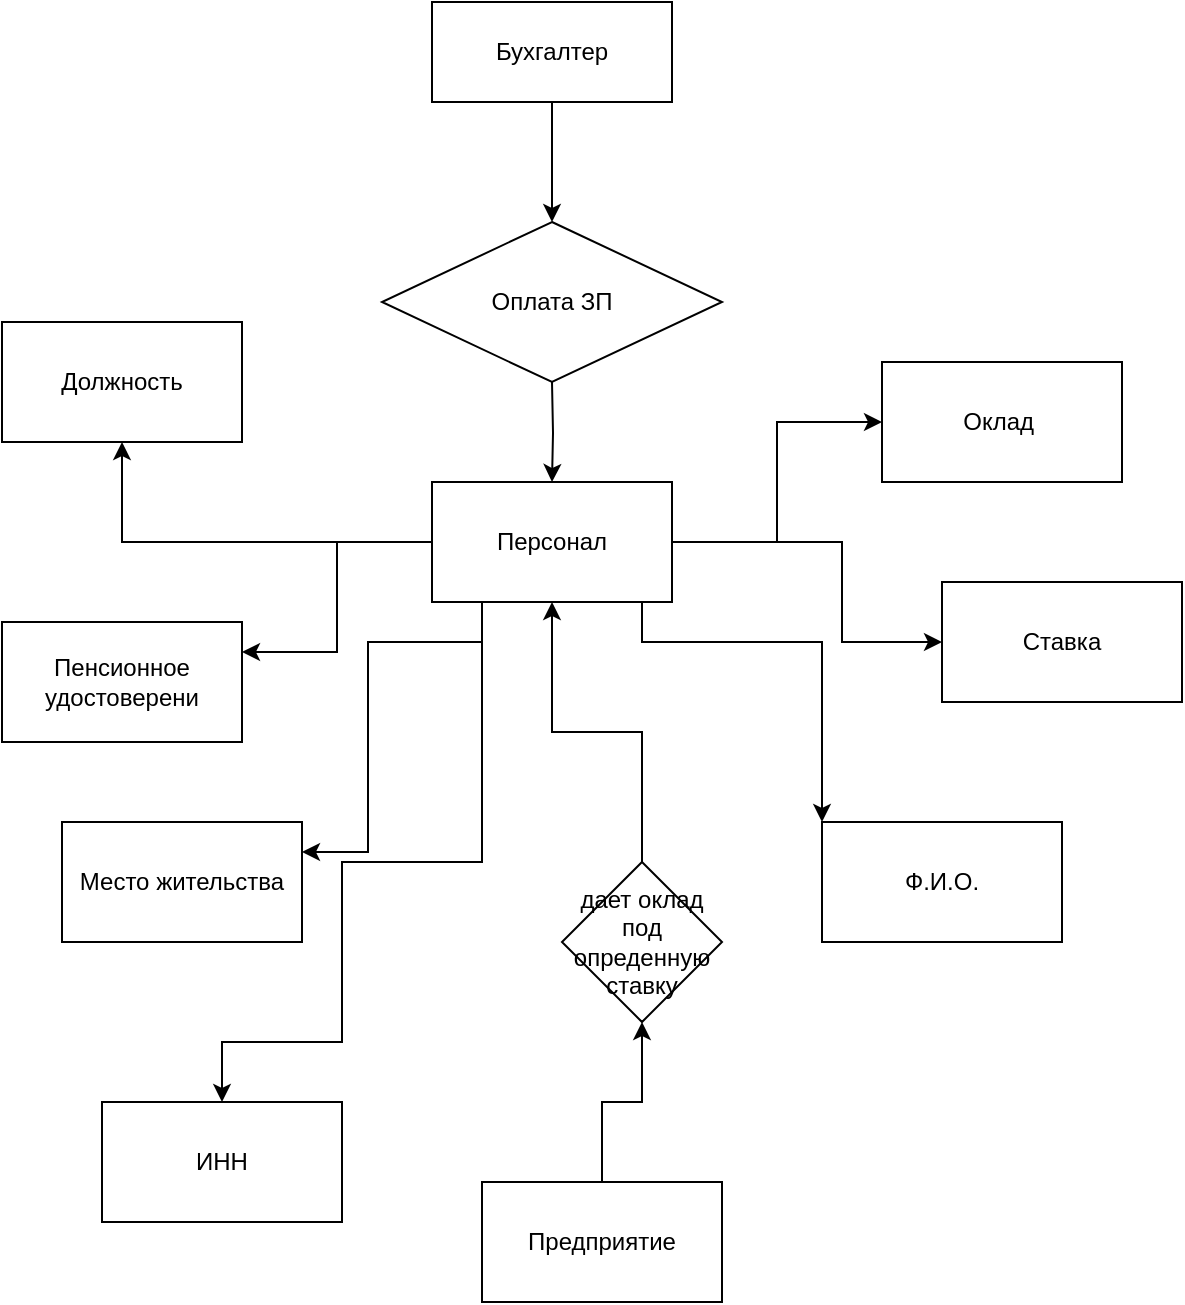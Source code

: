 <mxfile version="14.0.4" type="github">
  <diagram id="zXyZew6mR0OGcVX5BNAp" name="Page-1">
    <mxGraphModel dx="1302" dy="1048" grid="1" gridSize="10" guides="1" tooltips="1" connect="1" arrows="1" fold="1" page="1" pageScale="1" pageWidth="827" pageHeight="1169" math="0" shadow="0">
      <root>
        <mxCell id="0" />
        <mxCell id="1" parent="0" />
        <mxCell id="_ZYFwDqRFlJKG9TL98dB-16" style="edgeStyle=orthogonalEdgeStyle;rounded=0;orthogonalLoop=1;jettySize=auto;html=1;entryX=0.5;entryY=0;entryDx=0;entryDy=0;" edge="1" parent="1" source="_ZYFwDqRFlJKG9TL98dB-1" target="_ZYFwDqRFlJKG9TL98dB-10">
          <mxGeometry relative="1" as="geometry">
            <Array as="points">
              <mxPoint x="280" y="450" />
              <mxPoint x="210" y="450" />
              <mxPoint x="210" y="540" />
              <mxPoint x="150" y="540" />
            </Array>
          </mxGeometry>
        </mxCell>
        <mxCell id="_ZYFwDqRFlJKG9TL98dB-17" style="edgeStyle=orthogonalEdgeStyle;rounded=0;orthogonalLoop=1;jettySize=auto;html=1;entryX=0;entryY=0;entryDx=0;entryDy=0;" edge="1" parent="1" source="_ZYFwDqRFlJKG9TL98dB-1" target="_ZYFwDqRFlJKG9TL98dB-9">
          <mxGeometry relative="1" as="geometry">
            <Array as="points">
              <mxPoint x="360" y="340" />
              <mxPoint x="450" y="340" />
            </Array>
          </mxGeometry>
        </mxCell>
        <mxCell id="_ZYFwDqRFlJKG9TL98dB-18" style="edgeStyle=orthogonalEdgeStyle;rounded=0;orthogonalLoop=1;jettySize=auto;html=1;entryX=1;entryY=0.25;entryDx=0;entryDy=0;" edge="1" parent="1" source="_ZYFwDqRFlJKG9TL98dB-1" target="_ZYFwDqRFlJKG9TL98dB-11">
          <mxGeometry relative="1" as="geometry">
            <Array as="points">
              <mxPoint x="280" y="340" />
              <mxPoint x="223" y="340" />
              <mxPoint x="223" y="445" />
            </Array>
          </mxGeometry>
        </mxCell>
        <mxCell id="_ZYFwDqRFlJKG9TL98dB-19" style="edgeStyle=orthogonalEdgeStyle;rounded=0;orthogonalLoop=1;jettySize=auto;html=1;entryX=1;entryY=0.25;entryDx=0;entryDy=0;" edge="1" parent="1" source="_ZYFwDqRFlJKG9TL98dB-1" target="_ZYFwDqRFlJKG9TL98dB-12">
          <mxGeometry relative="1" as="geometry" />
        </mxCell>
        <mxCell id="_ZYFwDqRFlJKG9TL98dB-20" style="edgeStyle=orthogonalEdgeStyle;rounded=0;orthogonalLoop=1;jettySize=auto;html=1;" edge="1" parent="1" source="_ZYFwDqRFlJKG9TL98dB-1" target="_ZYFwDqRFlJKG9TL98dB-15">
          <mxGeometry relative="1" as="geometry" />
        </mxCell>
        <mxCell id="_ZYFwDqRFlJKG9TL98dB-21" style="edgeStyle=orthogonalEdgeStyle;rounded=0;orthogonalLoop=1;jettySize=auto;html=1;" edge="1" parent="1" source="_ZYFwDqRFlJKG9TL98dB-1" target="_ZYFwDqRFlJKG9TL98dB-13">
          <mxGeometry relative="1" as="geometry" />
        </mxCell>
        <mxCell id="_ZYFwDqRFlJKG9TL98dB-22" style="edgeStyle=orthogonalEdgeStyle;rounded=0;orthogonalLoop=1;jettySize=auto;html=1;" edge="1" parent="1" source="_ZYFwDqRFlJKG9TL98dB-1" target="_ZYFwDqRFlJKG9TL98dB-14">
          <mxGeometry relative="1" as="geometry">
            <Array as="points">
              <mxPoint x="460" y="290" />
              <mxPoint x="460" y="340" />
            </Array>
          </mxGeometry>
        </mxCell>
        <mxCell id="_ZYFwDqRFlJKG9TL98dB-1" value="Персонал" style="whiteSpace=wrap;html=1;" vertex="1" parent="1">
          <mxGeometry x="255" y="260" width="120" height="60" as="geometry" />
        </mxCell>
        <mxCell id="_ZYFwDqRFlJKG9TL98dB-6" style="edgeStyle=orthogonalEdgeStyle;rounded=0;orthogonalLoop=1;jettySize=auto;html=1;" edge="1" parent="1" source="_ZYFwDqRFlJKG9TL98dB-3">
          <mxGeometry relative="1" as="geometry">
            <mxPoint x="315" y="130" as="targetPoint" />
          </mxGeometry>
        </mxCell>
        <object label="Бухгалтер" id="_ZYFwDqRFlJKG9TL98dB-3">
          <mxCell style="whiteSpace=wrap;html=1;" vertex="1" parent="1">
            <mxGeometry x="255" y="20" width="120" height="50" as="geometry" />
          </mxCell>
        </object>
        <mxCell id="_ZYFwDqRFlJKG9TL98dB-8" style="edgeStyle=orthogonalEdgeStyle;rounded=0;orthogonalLoop=1;jettySize=auto;html=1;entryX=0.5;entryY=0;entryDx=0;entryDy=0;" edge="1" parent="1" target="_ZYFwDqRFlJKG9TL98dB-1">
          <mxGeometry relative="1" as="geometry">
            <mxPoint x="315" y="210" as="sourcePoint" />
          </mxGeometry>
        </mxCell>
        <mxCell id="_ZYFwDqRFlJKG9TL98dB-5" value="Оплата ЗП" style="rhombus;whiteSpace=wrap;html=1;" vertex="1" parent="1">
          <mxGeometry x="230" y="130" width="170" height="80" as="geometry" />
        </mxCell>
        <mxCell id="_ZYFwDqRFlJKG9TL98dB-9" value="Ф.И.О." style="whiteSpace=wrap;html=1;" vertex="1" parent="1">
          <mxGeometry x="450" y="430" width="120" height="60" as="geometry" />
        </mxCell>
        <mxCell id="_ZYFwDqRFlJKG9TL98dB-10" value="ИНН" style="whiteSpace=wrap;html=1;" vertex="1" parent="1">
          <mxGeometry x="90" y="570" width="120" height="60" as="geometry" />
        </mxCell>
        <mxCell id="_ZYFwDqRFlJKG9TL98dB-11" value="Место жительства" style="whiteSpace=wrap;html=1;" vertex="1" parent="1">
          <mxGeometry x="70" y="430" width="120" height="60" as="geometry" />
        </mxCell>
        <mxCell id="_ZYFwDqRFlJKG9TL98dB-12" value="Пенсионное удостоверени" style="whiteSpace=wrap;html=1;" vertex="1" parent="1">
          <mxGeometry x="40" y="330" width="120" height="60" as="geometry" />
        </mxCell>
        <mxCell id="_ZYFwDqRFlJKG9TL98dB-13" value="Оклад&amp;nbsp;" style="whiteSpace=wrap;html=1;" vertex="1" parent="1">
          <mxGeometry x="480" y="200" width="120" height="60" as="geometry" />
        </mxCell>
        <mxCell id="_ZYFwDqRFlJKG9TL98dB-14" value="Ставка" style="whiteSpace=wrap;html=1;" vertex="1" parent="1">
          <mxGeometry x="510" y="310" width="120" height="60" as="geometry" />
        </mxCell>
        <mxCell id="_ZYFwDqRFlJKG9TL98dB-15" value="Должность" style="whiteSpace=wrap;html=1;" vertex="1" parent="1">
          <mxGeometry x="40" y="180" width="120" height="60" as="geometry" />
        </mxCell>
        <mxCell id="_ZYFwDqRFlJKG9TL98dB-25" style="edgeStyle=orthogonalEdgeStyle;rounded=0;orthogonalLoop=1;jettySize=auto;html=1;entryX=0.5;entryY=1;entryDx=0;entryDy=0;" edge="1" parent="1" source="_ZYFwDqRFlJKG9TL98dB-23" target="_ZYFwDqRFlJKG9TL98dB-24">
          <mxGeometry relative="1" as="geometry" />
        </mxCell>
        <mxCell id="_ZYFwDqRFlJKG9TL98dB-23" value="Предприятие" style="whiteSpace=wrap;html=1;" vertex="1" parent="1">
          <mxGeometry x="280" y="610" width="120" height="60" as="geometry" />
        </mxCell>
        <mxCell id="_ZYFwDqRFlJKG9TL98dB-26" style="edgeStyle=orthogonalEdgeStyle;rounded=0;orthogonalLoop=1;jettySize=auto;html=1;" edge="1" parent="1" source="_ZYFwDqRFlJKG9TL98dB-24" target="_ZYFwDqRFlJKG9TL98dB-1">
          <mxGeometry relative="1" as="geometry" />
        </mxCell>
        <mxCell id="_ZYFwDqRFlJKG9TL98dB-24" value="дает оклад под опреденную ставку" style="rhombus;whiteSpace=wrap;html=1;" vertex="1" parent="1">
          <mxGeometry x="320" y="450" width="80" height="80" as="geometry" />
        </mxCell>
      </root>
    </mxGraphModel>
  </diagram>
</mxfile>
